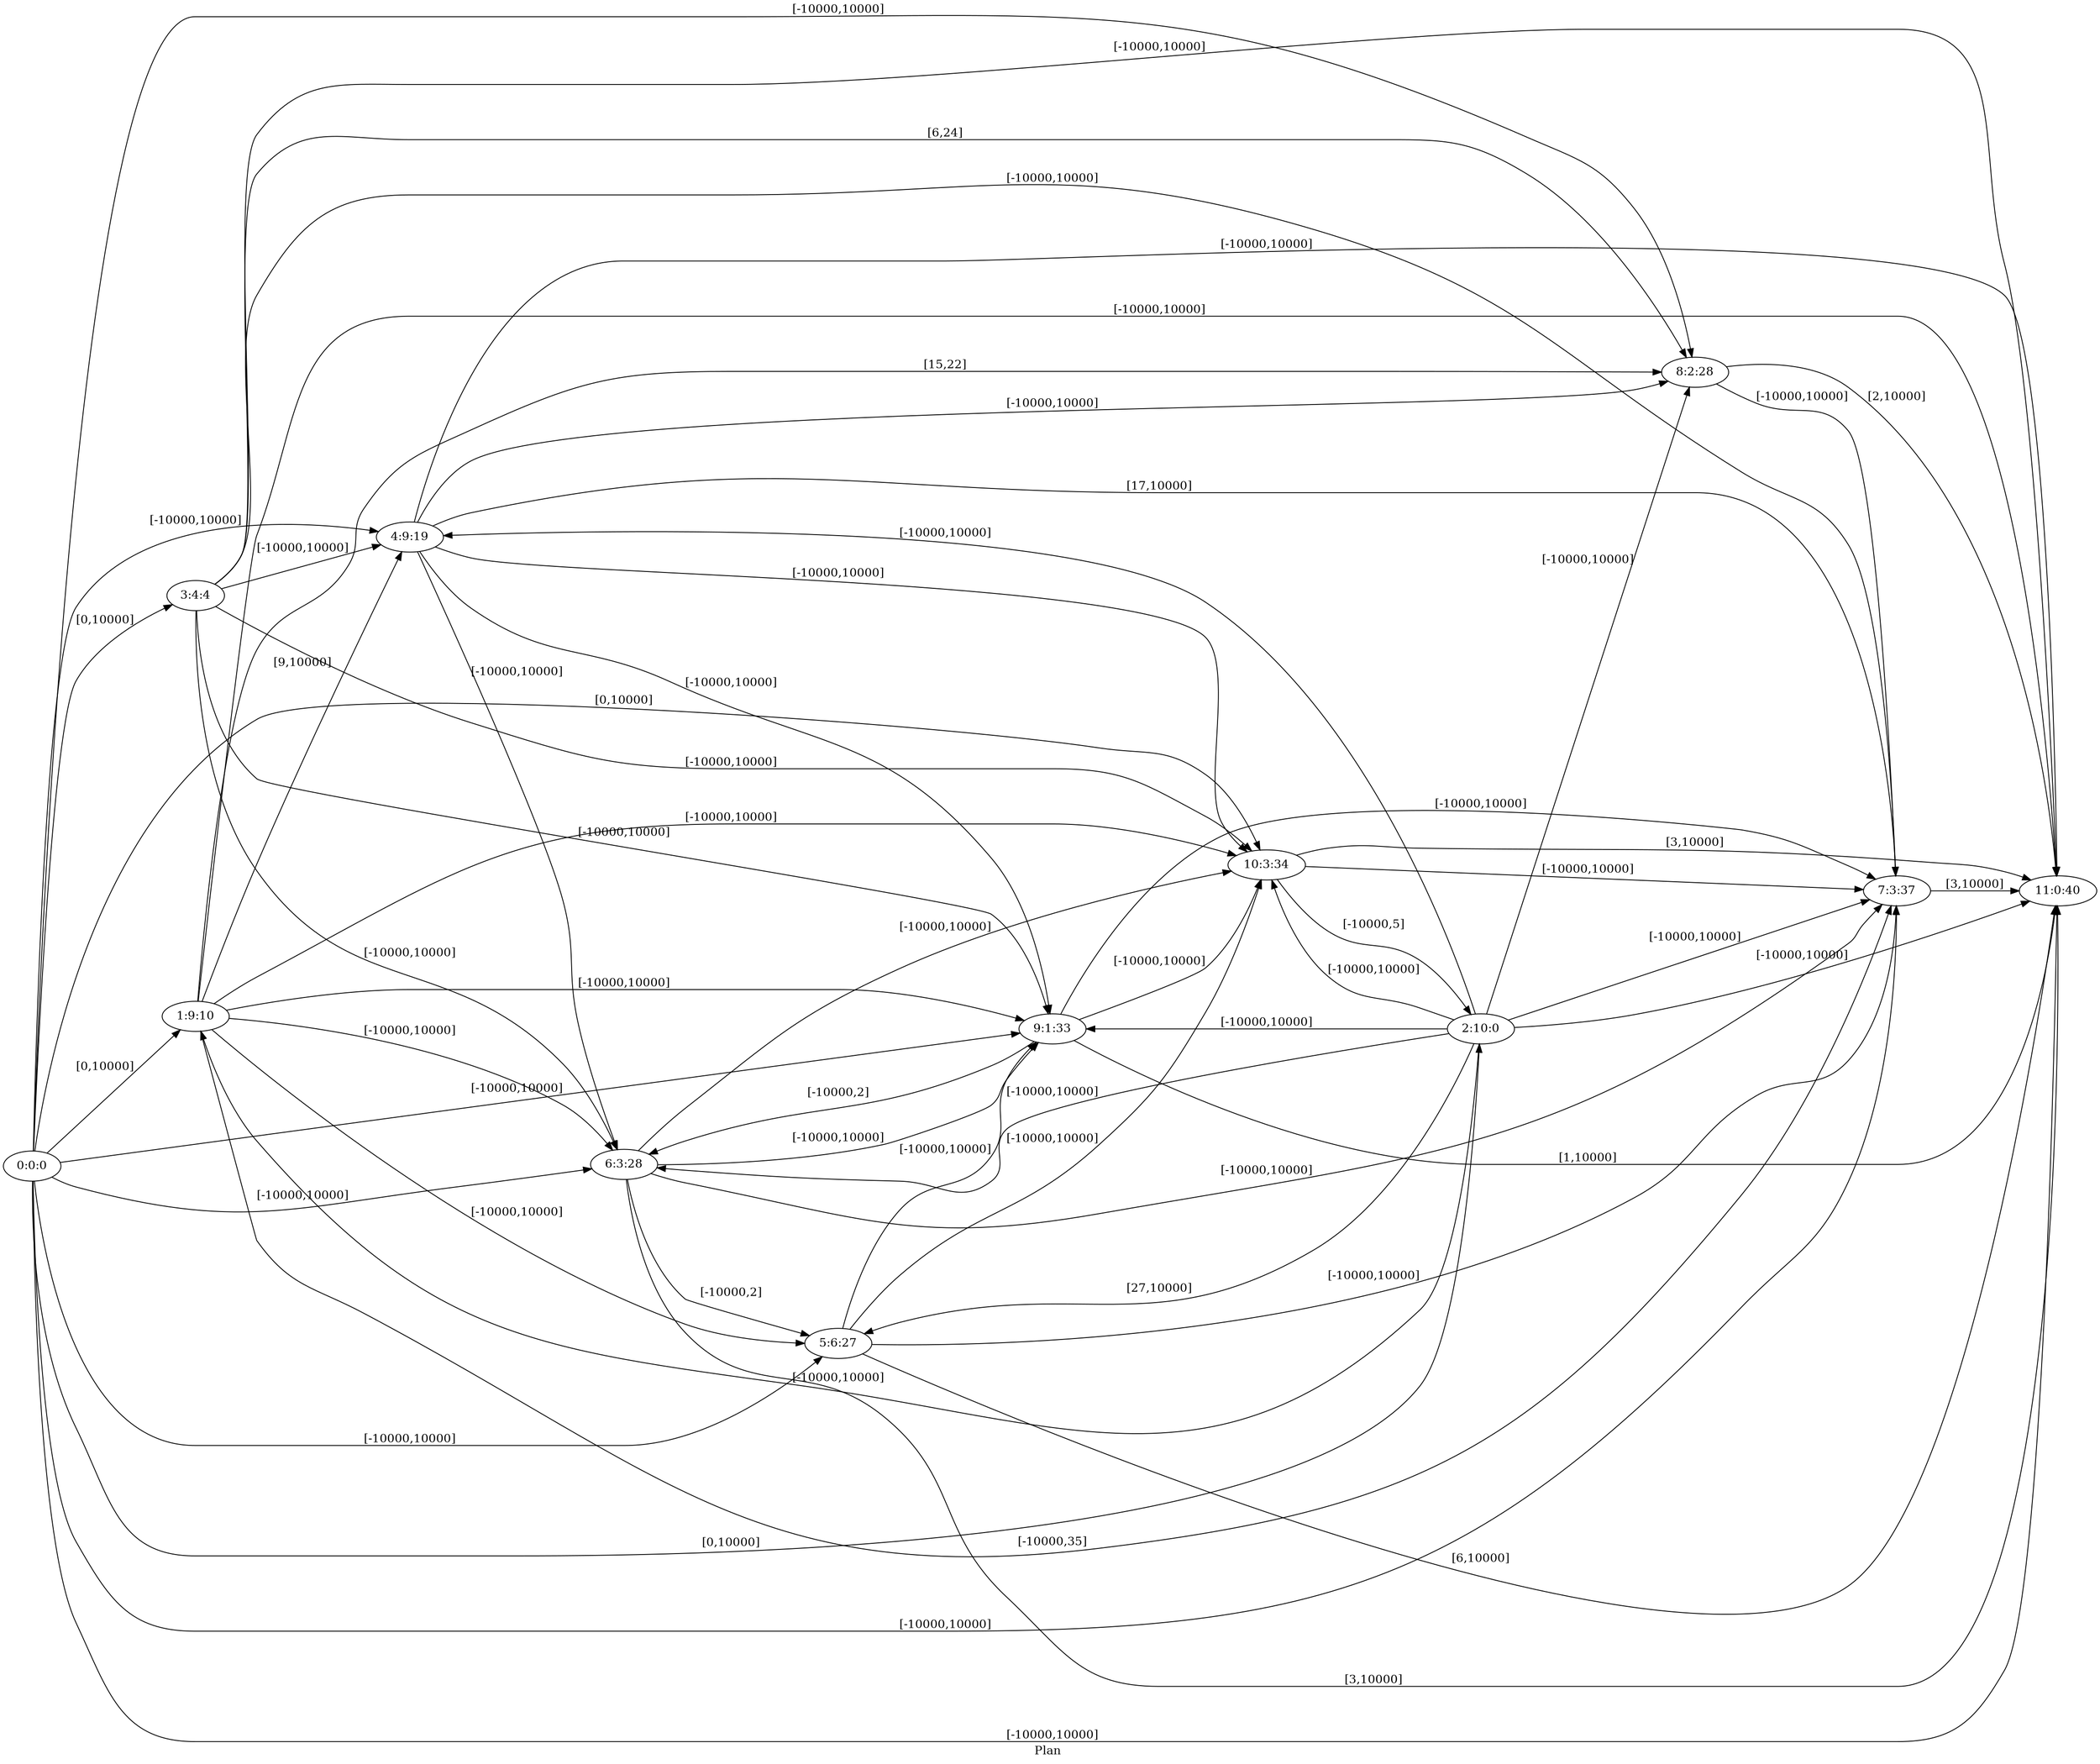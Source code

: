 digraph G {
 rankdir = LR;
 nodesep = .45; 
 size = 30;
label="Plan ";
 fldt = 0.38455;
"0:0:0"->"1:9:10"[ label = "[0,10000]"];
"0:0:0"->"2:10:0"[ label = "[0,10000]"];
"0:0:0"->"3:4:4"[ label = "[0,10000]"];
"0:0:0"->"4:9:19"[ label = "[-10000,10000]"];
"0:0:0"->"5:6:27"[ label = "[-10000,10000]"];
"0:0:0"->"6:3:28"[ label = "[-10000,10000]"];
"0:0:0"->"7:3:37"[ label = "[-10000,10000]"];
"0:0:0"->"8:2:28"[ label = "[-10000,10000]"];
"0:0:0"->"9:1:33"[ label = "[-10000,10000]"];
"0:0:0"->"10:3:34"[ label = "[0,10000]"];
"0:0:0"->"11:0:40"[ label = "[-10000,10000]"];
"1:9:10"->"4:9:19"[ label = "[9,10000]"];
"1:9:10"->"5:6:27"[ label = "[-10000,10000]"];
"1:9:10"->"6:3:28"[ label = "[-10000,10000]"];
"1:9:10"->"7:3:37"[ label = "[-10000,35]"];
"1:9:10"->"8:2:28"[ label = "[15,22]"];
"1:9:10"->"9:1:33"[ label = "[-10000,10000]"];
"1:9:10"->"10:3:34"[ label = "[-10000,10000]"];
"1:9:10"->"11:0:40"[ label = "[-10000,10000]"];
"2:10:0"->"1:9:10"[ label = "[-10000,10000]"];
"2:10:0"->"4:9:19"[ label = "[-10000,10000]"];
"2:10:0"->"5:6:27"[ label = "[27,10000]"];
"2:10:0"->"6:3:28"[ label = "[-10000,10000]"];
"2:10:0"->"7:3:37"[ label = "[-10000,10000]"];
"2:10:0"->"8:2:28"[ label = "[-10000,10000]"];
"2:10:0"->"9:1:33"[ label = "[-10000,10000]"];
"2:10:0"->"10:3:34"[ label = "[-10000,10000]"];
"2:10:0"->"11:0:40"[ label = "[-10000,10000]"];
"3:4:4"->"4:9:19"[ label = "[-10000,10000]"];
"3:4:4"->"6:3:28"[ label = "[-10000,10000]"];
"3:4:4"->"7:3:37"[ label = "[-10000,10000]"];
"3:4:4"->"8:2:28"[ label = "[6,24]"];
"3:4:4"->"9:1:33"[ label = "[-10000,10000]"];
"3:4:4"->"10:3:34"[ label = "[-10000,10000]"];
"3:4:4"->"11:0:40"[ label = "[-10000,10000]"];
"4:9:19"->"6:3:28"[ label = "[-10000,10000]"];
"4:9:19"->"7:3:37"[ label = "[17,10000]"];
"4:9:19"->"8:2:28"[ label = "[-10000,10000]"];
"4:9:19"->"9:1:33"[ label = "[-10000,10000]"];
"4:9:19"->"10:3:34"[ label = "[-10000,10000]"];
"4:9:19"->"11:0:40"[ label = "[-10000,10000]"];
"5:6:27"->"7:3:37"[ label = "[-10000,10000]"];
"5:6:27"->"9:1:33"[ label = "[-10000,10000]"];
"5:6:27"->"10:3:34"[ label = "[-10000,10000]"];
"5:6:27"->"11:0:40"[ label = "[6,10000]"];
"6:3:28"->"5:6:27"[ label = "[-10000,2]"];
"6:3:28"->"7:3:37"[ label = "[-10000,10000]"];
"6:3:28"->"9:1:33"[ label = "[-10000,10000]"];
"6:3:28"->"10:3:34"[ label = "[-10000,10000]"];
"6:3:28"->"11:0:40"[ label = "[3,10000]"];
"7:3:37"->"11:0:40"[ label = "[3,10000]"];
"8:2:28"->"7:3:37"[ label = "[-10000,10000]"];
"8:2:28"->"11:0:40"[ label = "[2,10000]"];
"9:1:33"->"6:3:28"[ label = "[-10000,2]"];
"9:1:33"->"7:3:37"[ label = "[-10000,10000]"];
"9:1:33"->"10:3:34"[ label = "[-10000,10000]"];
"9:1:33"->"11:0:40"[ label = "[1,10000]"];
"10:3:34"->"2:10:0"[ label = "[-10000,5]"];
"10:3:34"->"7:3:37"[ label = "[-10000,10000]"];
"10:3:34"->"11:0:40"[ label = "[3,10000]"];
}
